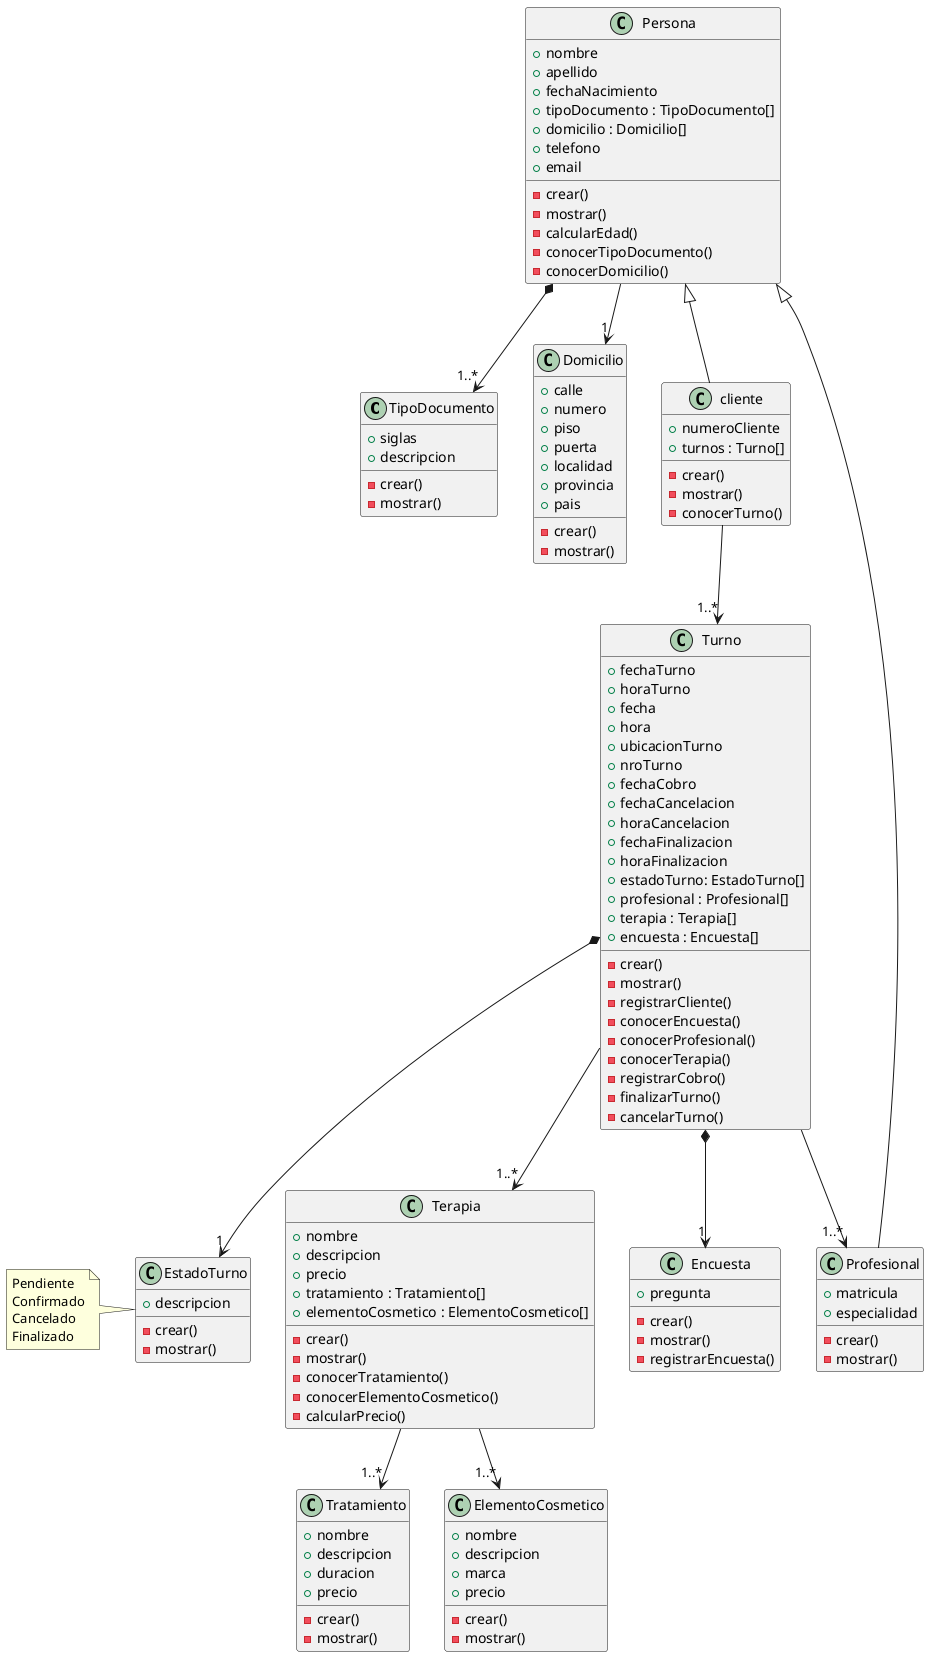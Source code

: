 @startuml DiagramaSPA
/'Un Spa de la ciudad de Córdoba realiza diariamente el registro de turnos para sus clientes, para
recibir alguna de las terapias que se ofrecen en el spa.
Las terapias pueden ser por ejemplo de Relax, Desestresante, Reductora, Rejuvenecimiento
Facial, Masoterapia, etc. En una terapia se incluyen distintos tratamientos (masajes, drenaje,
limpieza, pulido) y variados elementos cosméticos. El precio de la misma está determinado por
todos estos elementos. El cliente debe abonar la terapia que va a recibir antes del turno. Cuando
llega al turno lo atiende uno de los profesionales del spa y al finalizar se registra la conformidad
del paciente que se le consulta a través de una encuesta.'/

/'Turno
Cliente
Terapia
Tratamiento
ElementoCosmetico
Profesional
Persona - Clase padre
Domicilio
TipoDocumento
Encuesta
EstadoTurno'/

class "TipoDocumento" as tipoDocumento {
    +siglas
    +descripcion
    -crear()
    -mostrar()
}

class "Domicilio" as domicilio {
    +calle
    +numero
    +piso
    +puerta
    +localidad
    +provincia
    +pais
    -crear()
    -mostrar()
}

class "Persona" as persona {
    +nombre
    +apellido
    +fechaNacimiento
    +tipoDocumento : TipoDocumento[]
    +domicilio : Domicilio[]
    +telefono
    +email
    -crear()
    -mostrar()
    -calcularEdad()
    -conocerTipoDocumento()
    -conocerDomicilio()
}

class "cliente" as cliente {
    +numeroCliente
    +turnos : Turno[]
    -crear()
    -mostrar()
    -conocerTurno()
}
class "Profesional" as profesional {
    +matricula
    +especialidad
    -crear()
    -mostrar()
}

class "Turno" as turno {
    +fechaTurno
    +horaTurno
    +fecha
    +hora
    +ubicacionTurno
    +nroTurno
    +fechaCobro
    +fechaCancelacion
    +horaCancelacion
    +fechaFinalizacion
    +horaFinalizacion
    +estadoTurno: EstadoTurno[]
    +profesional : Profesional[]
    +terapia : Terapia[]
    +encuesta : Encuesta[]
    -crear()
    -mostrar()
    -registrarCliente()
    -conocerEncuesta()
    -conocerProfesional()
    -conocerTerapia()
    -registrarCobro()
    -finalizarTurno()
    -cancelarTurno()
}

class "Terapia" as terapia {
    +nombre
    +descripcion
    +precio
    +tratamiento : Tratamiento[]
    +elementoCosmetico : ElementoCosmetico[]
    -crear()
    -mostrar()
    -conocerTratamiento()
    -conocerElementoCosmetico()
    -calcularPrecio()
}

class "Tratamiento" as tratamiento {
    +nombre
    +descripcion
    +duracion
    +precio
    -crear()
    -mostrar()
}

class "ElementoCosmetico" as elementoCosmetico {
    +nombre
    +descripcion
    +marca
    +precio
    -crear()
    -mostrar()
}

class "Encuesta" as encuesta {
    +pregunta
    -crear()
    -mostrar()
    -registrarEncuesta()
}

class "EstadoTurno" as estadoTurno {
    +descripcion
    -crear()
    -mostrar()
}
note left of estadoTurno
    Pendiente
    Confirmado
    Cancelado
    Finalizado
end note

turno --> "1..*" terapia
turno --> "1..*" profesional
turno *--> "1" encuesta
turno *--> "1" estadoTurno
persona <|-- cliente
persona <|-- profesional
persona *--> "1..*" tipoDocumento
persona --> "1" domicilio
cliente --> "1..*" turno
terapia --> "1..*" tratamiento
terapia --> "1..*" elementoCosmetico
